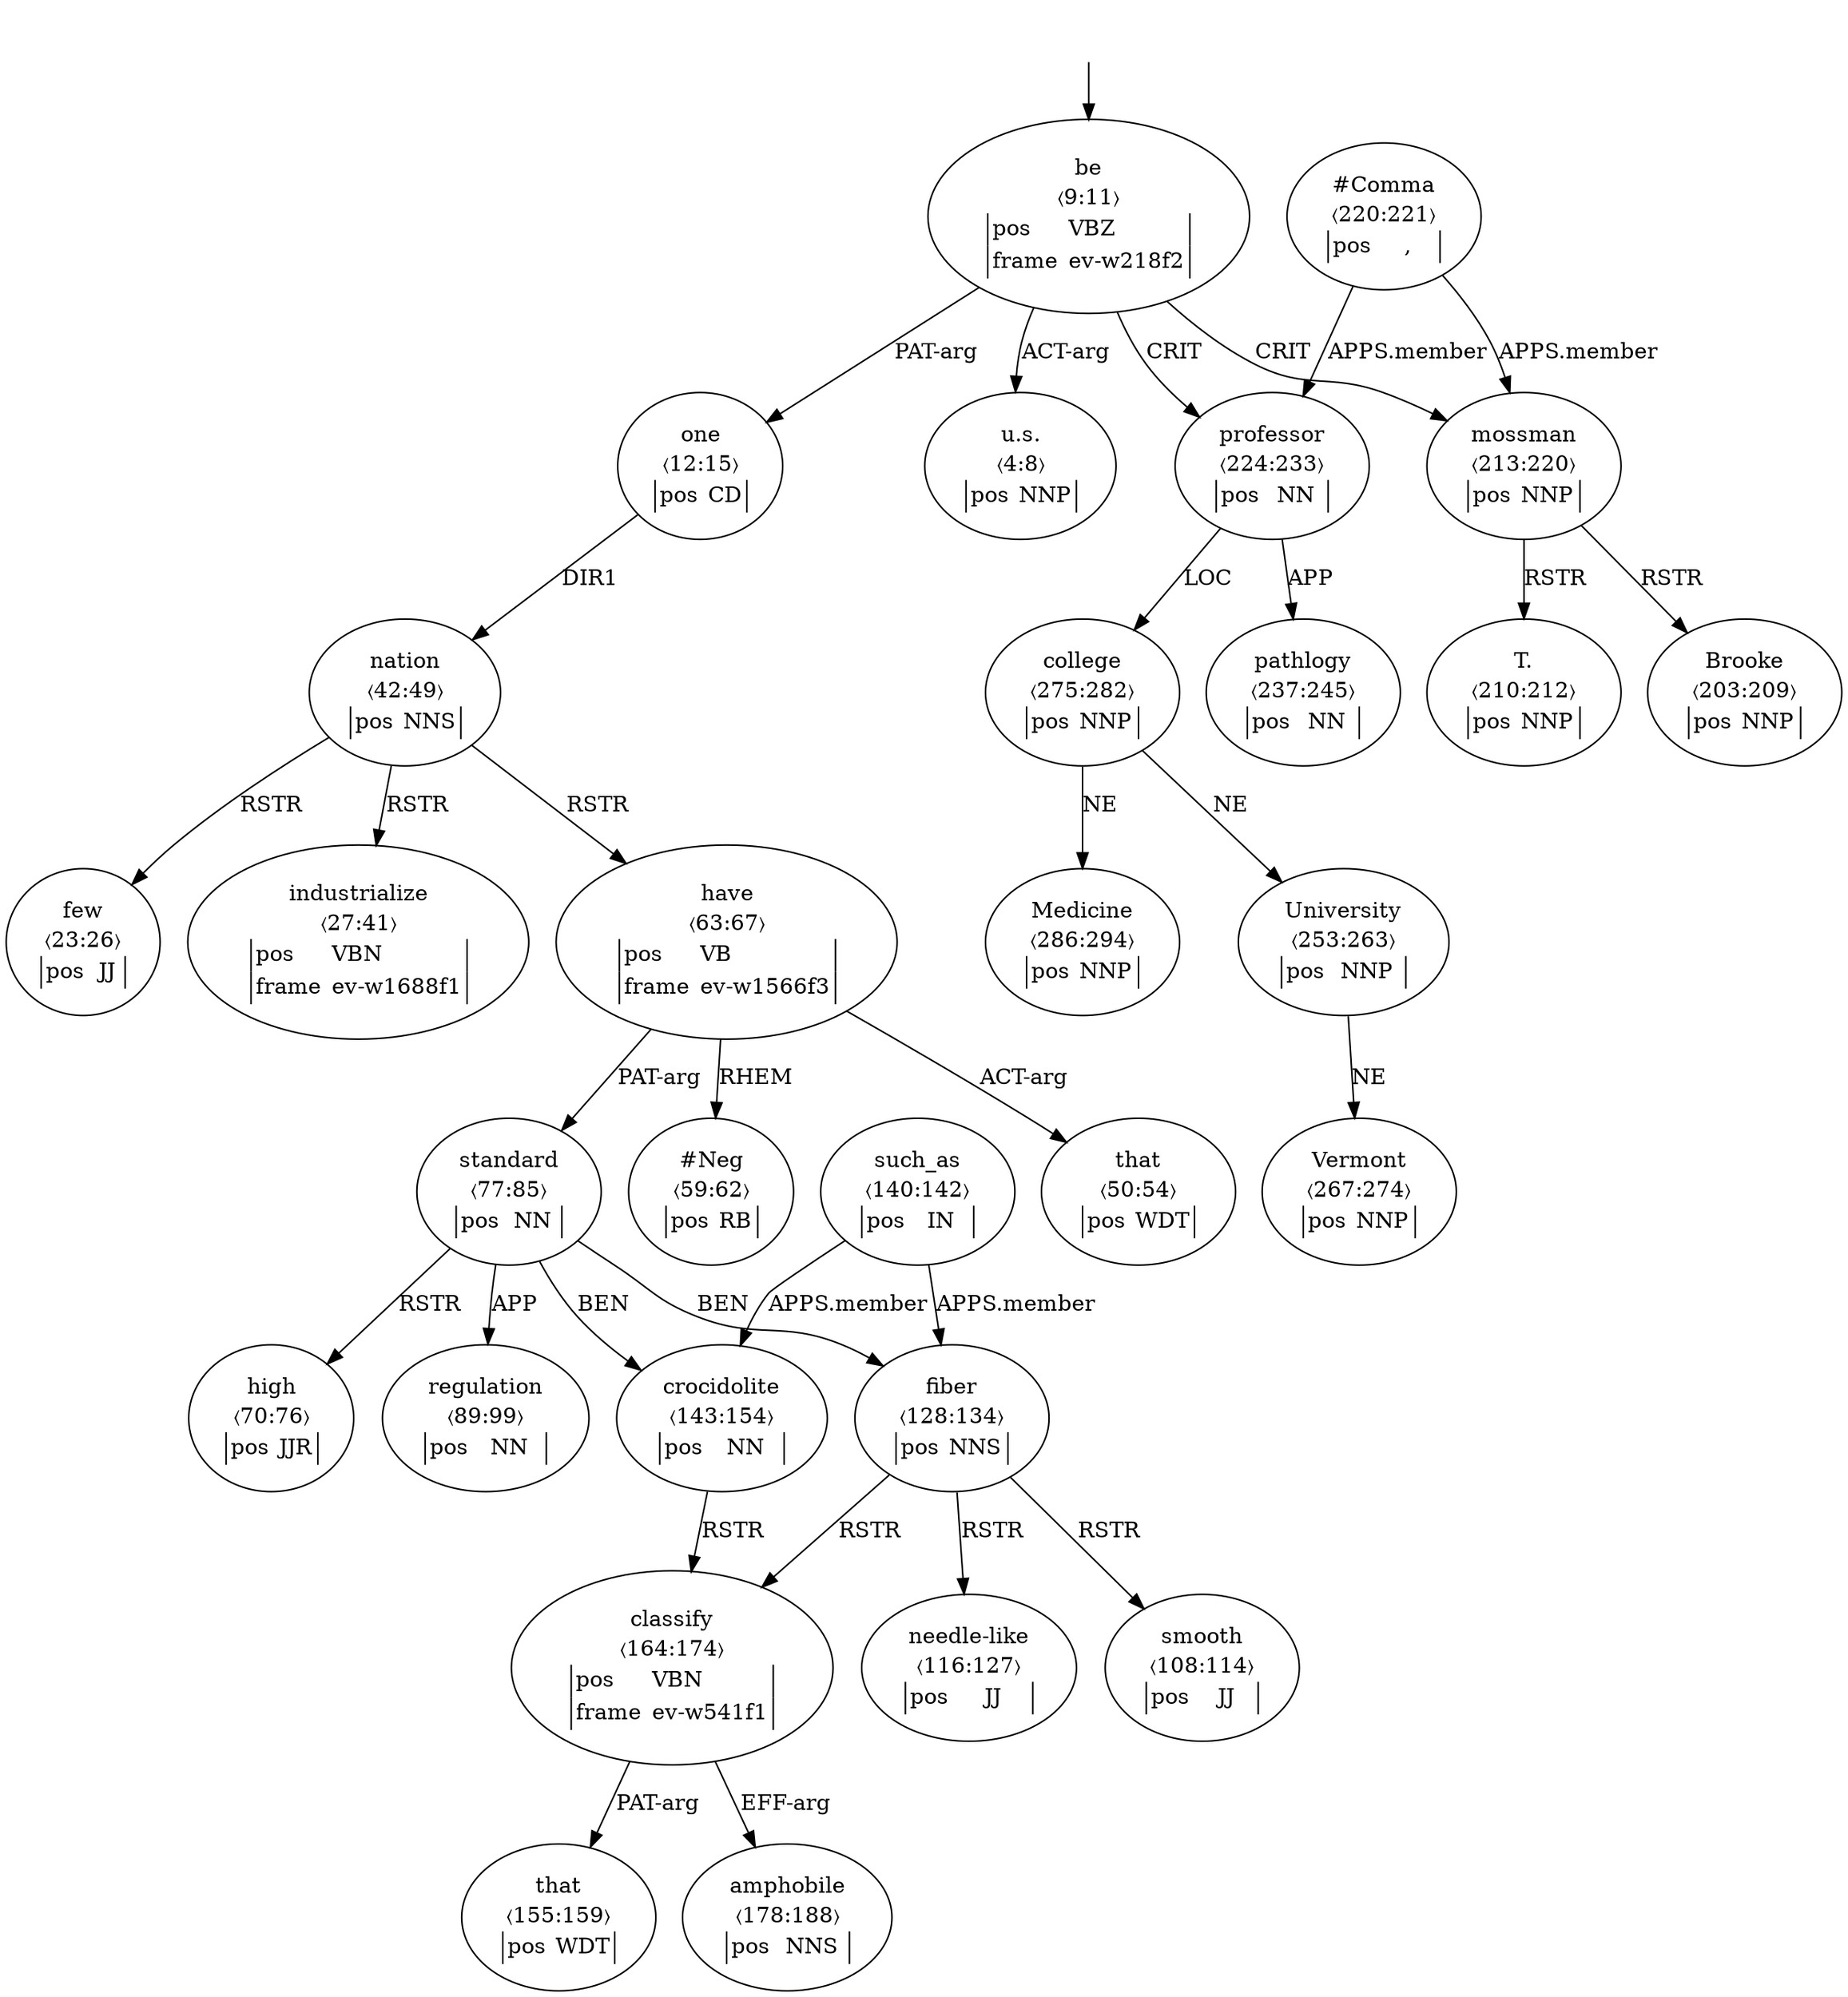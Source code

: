 digraph "20003020" {
  top [ style=invis ];
  top -> 2;
  1 [ label=<<table align="center" border="0" cellspacing="0"><tr><td colspan="2">u.s.</td></tr><tr><td colspan="2">〈4:8〉</td></tr><tr><td sides="l" border="1" align="left">pos</td><td sides="r" border="1" align="left">NNP</td></tr></table>> ];
  2 [ label=<<table align="center" border="0" cellspacing="0"><tr><td colspan="2">be</td></tr><tr><td colspan="2">〈9:11〉</td></tr><tr><td sides="l" border="1" align="left">pos</td><td sides="r" border="1" align="left">VBZ</td></tr><tr><td sides="l" border="1" align="left">frame</td><td sides="r" border="1" align="left">ev-w218f2</td></tr></table>> ];
  3 [ label=<<table align="center" border="0" cellspacing="0"><tr><td colspan="2">one</td></tr><tr><td colspan="2">〈12:15〉</td></tr><tr><td sides="l" border="1" align="left">pos</td><td sides="r" border="1" align="left">CD</td></tr></table>> ];
  6 [ label=<<table align="center" border="0" cellspacing="0"><tr><td colspan="2">few</td></tr><tr><td colspan="2">〈23:26〉</td></tr><tr><td sides="l" border="1" align="left">pos</td><td sides="r" border="1" align="left">JJ</td></tr></table>> ];
  7 [ label=<<table align="center" border="0" cellspacing="0"><tr><td colspan="2">industrialize</td></tr><tr><td colspan="2">〈27:41〉</td></tr><tr><td sides="l" border="1" align="left">pos</td><td sides="r" border="1" align="left">VBN</td></tr><tr><td sides="l" border="1" align="left">frame</td><td sides="r" border="1" align="left">ev-w1688f1</td></tr></table>> ];
  8 [ label=<<table align="center" border="0" cellspacing="0"><tr><td colspan="2">nation</td></tr><tr><td colspan="2">〈42:49〉</td></tr><tr><td sides="l" border="1" align="left">pos</td><td sides="r" border="1" align="left">NNS</td></tr></table>> ];
  9 [ label=<<table align="center" border="0" cellspacing="0"><tr><td colspan="2">that</td></tr><tr><td colspan="2">〈50:54〉</td></tr><tr><td sides="l" border="1" align="left">pos</td><td sides="r" border="1" align="left">WDT</td></tr></table>> ];
  11 [ label=<<table align="center" border="0" cellspacing="0"><tr><td colspan="2">#Neg</td></tr><tr><td colspan="2">〈59:62〉</td></tr><tr><td sides="l" border="1" align="left">pos</td><td sides="r" border="1" align="left">RB</td></tr></table>> ];
  12 [ label=<<table align="center" border="0" cellspacing="0"><tr><td colspan="2">have</td></tr><tr><td colspan="2">〈63:67〉</td></tr><tr><td sides="l" border="1" align="left">pos</td><td sides="r" border="1" align="left">VB</td></tr><tr><td sides="l" border="1" align="left">frame</td><td sides="r" border="1" align="left">ev-w1566f3</td></tr></table>> ];
  14 [ label=<<table align="center" border="0" cellspacing="0"><tr><td colspan="2">high</td></tr><tr><td colspan="2">〈70:76〉</td></tr><tr><td sides="l" border="1" align="left">pos</td><td sides="r" border="1" align="left">JJR</td></tr></table>> ];
  15 [ label=<<table align="center" border="0" cellspacing="0"><tr><td colspan="2">standard</td></tr><tr><td colspan="2">〈77:85〉</td></tr><tr><td sides="l" border="1" align="left">pos</td><td sides="r" border="1" align="left">NN</td></tr></table>> ];
  17 [ label=<<table align="center" border="0" cellspacing="0"><tr><td colspan="2">regulation</td></tr><tr><td colspan="2">〈89:99〉</td></tr><tr><td sides="l" border="1" align="left">pos</td><td sides="r" border="1" align="left">NN</td></tr></table>> ];
  20 [ label=<<table align="center" border="0" cellspacing="0"><tr><td colspan="2">smooth</td></tr><tr><td colspan="2">〈108:114〉</td></tr><tr><td sides="l" border="1" align="left">pos</td><td sides="r" border="1" align="left">JJ</td></tr></table>> ];
  22 [ label=<<table align="center" border="0" cellspacing="0"><tr><td colspan="2">needle-like</td></tr><tr><td colspan="2">〈116:127〉</td></tr><tr><td sides="l" border="1" align="left">pos</td><td sides="r" border="1" align="left">JJ</td></tr></table>> ];
  23 [ label=<<table align="center" border="0" cellspacing="0"><tr><td colspan="2">fiber</td></tr><tr><td colspan="2">〈128:134〉</td></tr><tr><td sides="l" border="1" align="left">pos</td><td sides="r" border="1" align="left">NNS</td></tr></table>> ];
  25 [ label=<<table align="center" border="0" cellspacing="0"><tr><td colspan="2">such_as</td></tr><tr><td colspan="2">〈140:142〉</td></tr><tr><td sides="l" border="1" align="left">pos</td><td sides="r" border="1" align="left">IN</td></tr></table>> ];
  26 [ label=<<table align="center" border="0" cellspacing="0"><tr><td colspan="2">crocidolite</td></tr><tr><td colspan="2">〈143:154〉</td></tr><tr><td sides="l" border="1" align="left">pos</td><td sides="r" border="1" align="left">NN</td></tr></table>> ];
  27 [ label=<<table align="center" border="0" cellspacing="0"><tr><td colspan="2">that</td></tr><tr><td colspan="2">〈155:159〉</td></tr><tr><td sides="l" border="1" align="left">pos</td><td sides="r" border="1" align="left">WDT</td></tr></table>> ];
  29 [ label=<<table align="center" border="0" cellspacing="0"><tr><td colspan="2">classify</td></tr><tr><td colspan="2">〈164:174〉</td></tr><tr><td sides="l" border="1" align="left">pos</td><td sides="r" border="1" align="left">VBN</td></tr><tr><td sides="l" border="1" align="left">frame</td><td sides="r" border="1" align="left">ev-w541f1</td></tr></table>> ];
  31 [ label=<<table align="center" border="0" cellspacing="0"><tr><td colspan="2">amphobile</td></tr><tr><td colspan="2">〈178:188〉</td></tr><tr><td sides="l" border="1" align="left">pos</td><td sides="r" border="1" align="left">NNS</td></tr></table>> ];
  35 [ label=<<table align="center" border="0" cellspacing="0"><tr><td colspan="2">Brooke</td></tr><tr><td colspan="2">〈203:209〉</td></tr><tr><td sides="l" border="1" align="left">pos</td><td sides="r" border="1" align="left">NNP</td></tr></table>> ];
  36 [ label=<<table align="center" border="0" cellspacing="0"><tr><td colspan="2">T.</td></tr><tr><td colspan="2">〈210:212〉</td></tr><tr><td sides="l" border="1" align="left">pos</td><td sides="r" border="1" align="left">NNP</td></tr></table>> ];
  37 [ label=<<table align="center" border="0" cellspacing="0"><tr><td colspan="2">mossman</td></tr><tr><td colspan="2">〈213:220〉</td></tr><tr><td sides="l" border="1" align="left">pos</td><td sides="r" border="1" align="left">NNP</td></tr></table>> ];
  38 [ label=<<table align="center" border="0" cellspacing="0"><tr><td colspan="2">#Comma</td></tr><tr><td colspan="2">〈220:221〉</td></tr><tr><td sides="l" border="1" align="left">pos</td><td sides="r" border="1" align="left">,</td></tr></table>> ];
  40 [ label=<<table align="center" border="0" cellspacing="0"><tr><td colspan="2">professor</td></tr><tr><td colspan="2">〈224:233〉</td></tr><tr><td sides="l" border="1" align="left">pos</td><td sides="r" border="1" align="left">NN</td></tr></table>> ];
  42 [ label=<<table align="center" border="0" cellspacing="0"><tr><td colspan="2">pathlogy</td></tr><tr><td colspan="2">〈237:245〉</td></tr><tr><td sides="l" border="1" align="left">pos</td><td sides="r" border="1" align="left">NN</td></tr></table>> ];
  45 [ label=<<table align="center" border="0" cellspacing="0"><tr><td colspan="2">University</td></tr><tr><td colspan="2">〈253:263〉</td></tr><tr><td sides="l" border="1" align="left">pos</td><td sides="r" border="1" align="left">NNP</td></tr></table>> ];
  47 [ label=<<table align="center" border="0" cellspacing="0"><tr><td colspan="2">Vermont</td></tr><tr><td colspan="2">〈267:274〉</td></tr><tr><td sides="l" border="1" align="left">pos</td><td sides="r" border="1" align="left">NNP</td></tr></table>> ];
  48 [ label=<<table align="center" border="0" cellspacing="0"><tr><td colspan="2">college</td></tr><tr><td colspan="2">〈275:282〉</td></tr><tr><td sides="l" border="1" align="left">pos</td><td sides="r" border="1" align="left">NNP</td></tr></table>> ];
  50 [ label=<<table align="center" border="0" cellspacing="0"><tr><td colspan="2">Medicine</td></tr><tr><td colspan="2">〈286:294〉</td></tr><tr><td sides="l" border="1" align="left">pos</td><td sides="r" border="1" align="left">NNP</td></tr></table>> ];
  12 -> 9 [ label="ACT-arg" ];
  25 -> 26 [ label="APPS.member" ];
  38 -> 37 [ label="APPS.member" ];
  29 -> 27 [ label="PAT-arg" ];
  26 -> 29 [ label="RSTR" ];
  8 -> 6 [ label="RSTR" ];
  29 -> 31 [ label="EFF-arg" ];
  8 -> 12 [ label="RSTR" ];
  23 -> 29 [ label="RSTR" ];
  3 -> 8 [ label="DIR1" ];
  45 -> 47 [ label="NE" ];
  48 -> 45 [ label="NE" ];
  15 -> 17 [ label="APP" ];
  23 -> 22 [ label="RSTR" ];
  2 -> 3 [ label="PAT-arg" ];
  23 -> 20 [ label="RSTR" ];
  12 -> 15 [ label="PAT-arg" ];
  12 -> 11 [ label="RHEM" ];
  37 -> 35 [ label="RSTR" ];
  2 -> 40 [ label="CRIT" ];
  48 -> 50 [ label="NE" ];
  25 -> 23 [ label="APPS.member" ];
  8 -> 7 [ label="RSTR" ];
  15 -> 26 [ label="BEN" ];
  38 -> 40 [ label="APPS.member" ];
  15 -> 23 [ label="BEN" ];
  15 -> 14 [ label="RSTR" ];
  37 -> 36 [ label="RSTR" ];
  2 -> 37 [ label="CRIT" ];
  40 -> 42 [ label="APP" ];
  2 -> 1 [ label="ACT-arg" ];
  40 -> 48 [ label="LOC" ];
}

